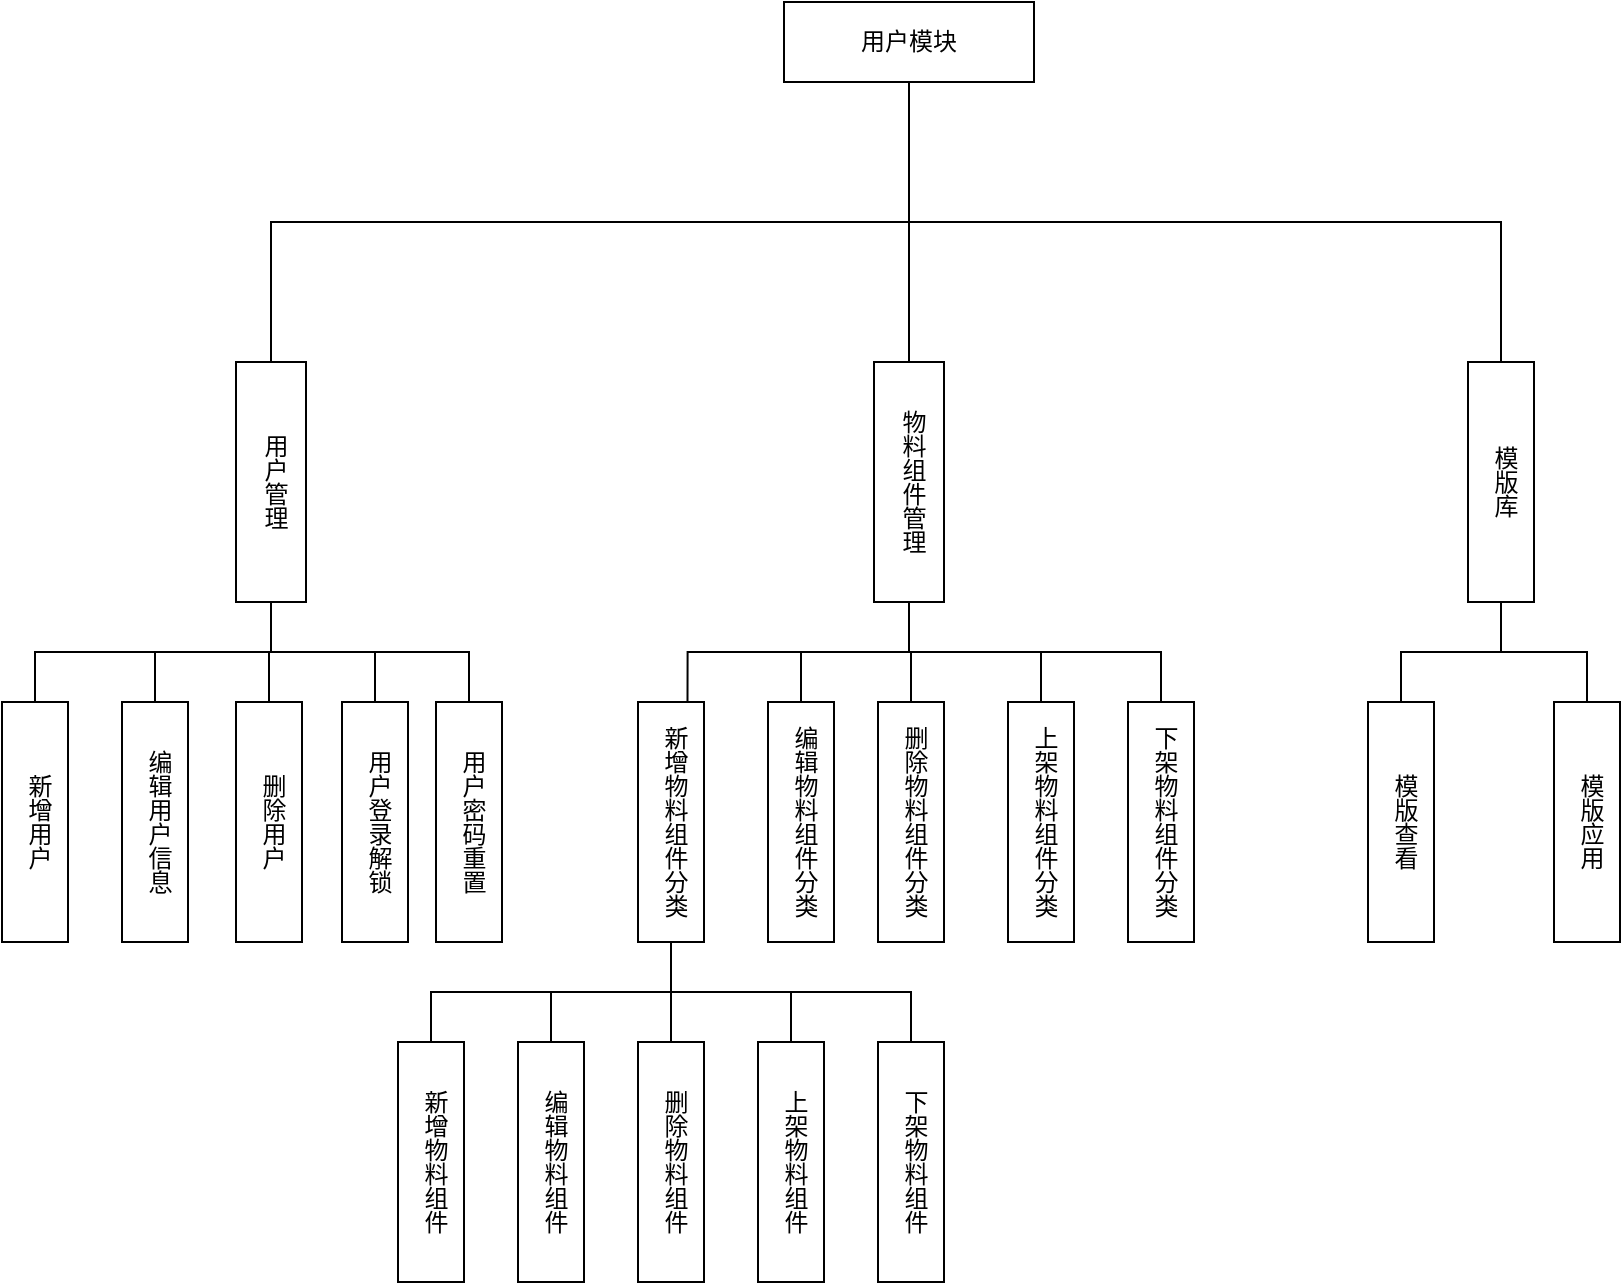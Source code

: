 <mxfile version="24.0.5" type="github">
  <diagram name="第 1 页" id="GacjE3XN_x0uH7swu14T">
    <mxGraphModel dx="2074" dy="3488" grid="1" gridSize="10" guides="1" tooltips="1" connect="1" arrows="1" fold="1" page="1" pageScale="1" pageWidth="827" pageHeight="1169" math="0" shadow="0">
      <root>
        <mxCell id="0" />
        <mxCell id="1" parent="0" />
        <mxCell id="slr-krBLTCAGhXhoKUXU-1" style="edgeStyle=orthogonalEdgeStyle;rounded=0;orthogonalLoop=1;jettySize=auto;html=1;exitX=0.5;exitY=1;exitDx=0;exitDy=0;entryX=0.5;entryY=0;entryDx=0;entryDy=0;endArrow=none;endFill=0;" edge="1" parent="1" source="slr-krBLTCAGhXhoKUXU-5" target="slr-krBLTCAGhXhoKUXU-10">
          <mxGeometry relative="1" as="geometry" />
        </mxCell>
        <mxCell id="slr-krBLTCAGhXhoKUXU-2" style="edgeStyle=orthogonalEdgeStyle;rounded=0;orthogonalLoop=1;jettySize=auto;html=1;exitX=0.5;exitY=1;exitDx=0;exitDy=0;entryX=0.5;entryY=0;entryDx=0;entryDy=0;endArrow=none;endFill=0;" edge="1" parent="1" source="slr-krBLTCAGhXhoKUXU-5" target="slr-krBLTCAGhXhoKUXU-16">
          <mxGeometry relative="1" as="geometry" />
        </mxCell>
        <mxCell id="slr-krBLTCAGhXhoKUXU-3" style="edgeStyle=orthogonalEdgeStyle;rounded=0;orthogonalLoop=1;jettySize=auto;html=1;exitX=0.5;exitY=1;exitDx=0;exitDy=0;entryX=0.5;entryY=0;entryDx=0;entryDy=0;endArrow=none;endFill=0;" edge="1" parent="1" source="slr-krBLTCAGhXhoKUXU-5" target="slr-krBLTCAGhXhoKUXU-19">
          <mxGeometry relative="1" as="geometry" />
        </mxCell>
        <mxCell id="slr-krBLTCAGhXhoKUXU-5" value="用户模块" style="rounded=0;whiteSpace=wrap;html=1;" vertex="1" parent="1">
          <mxGeometry x="601" y="-2010" width="125" height="40" as="geometry" />
        </mxCell>
        <mxCell id="slr-krBLTCAGhXhoKUXU-6" style="edgeStyle=orthogonalEdgeStyle;rounded=0;orthogonalLoop=1;jettySize=auto;html=1;exitX=0.5;exitY=1;exitDx=0;exitDy=0;entryX=0.5;entryY=0;entryDx=0;entryDy=0;endArrow=none;endFill=0;" edge="1" parent="1" source="slr-krBLTCAGhXhoKUXU-10" target="slr-krBLTCAGhXhoKUXU-27">
          <mxGeometry relative="1" as="geometry" />
        </mxCell>
        <mxCell id="slr-krBLTCAGhXhoKUXU-7" style="edgeStyle=orthogonalEdgeStyle;rounded=0;orthogonalLoop=1;jettySize=auto;html=1;exitX=0.5;exitY=1;exitDx=0;exitDy=0;entryX=0.5;entryY=0;entryDx=0;entryDy=0;endArrow=none;endFill=0;" edge="1" parent="1" source="slr-krBLTCAGhXhoKUXU-10" target="slr-krBLTCAGhXhoKUXU-28">
          <mxGeometry relative="1" as="geometry" />
        </mxCell>
        <mxCell id="slr-krBLTCAGhXhoKUXU-9" style="edgeStyle=orthogonalEdgeStyle;rounded=0;orthogonalLoop=1;jettySize=auto;html=1;exitX=0.5;exitY=1;exitDx=0;exitDy=0;entryX=0.5;entryY=0;entryDx=0;entryDy=0;endArrow=none;endFill=0;" edge="1" parent="1" source="slr-krBLTCAGhXhoKUXU-10" target="slr-krBLTCAGhXhoKUXU-30">
          <mxGeometry relative="1" as="geometry" />
        </mxCell>
        <mxCell id="slr-krBLTCAGhXhoKUXU-45" style="edgeStyle=orthogonalEdgeStyle;rounded=0;orthogonalLoop=1;jettySize=auto;html=1;exitX=0.5;exitY=1;exitDx=0;exitDy=0;entryX=0.5;entryY=0;entryDx=0;entryDy=0;endArrow=none;endFill=0;" edge="1" parent="1" source="slr-krBLTCAGhXhoKUXU-10" target="slr-krBLTCAGhXhoKUXU-29">
          <mxGeometry relative="1" as="geometry" />
        </mxCell>
        <mxCell id="slr-krBLTCAGhXhoKUXU-46" style="edgeStyle=orthogonalEdgeStyle;rounded=0;orthogonalLoop=1;jettySize=auto;html=1;exitX=0.5;exitY=1;exitDx=0;exitDy=0;entryX=0.5;entryY=0;entryDx=0;entryDy=0;endArrow=none;endFill=0;" edge="1" parent="1" source="slr-krBLTCAGhXhoKUXU-10" target="slr-krBLTCAGhXhoKUXU-44">
          <mxGeometry relative="1" as="geometry" />
        </mxCell>
        <mxCell id="slr-krBLTCAGhXhoKUXU-10" value="用户管理" style="rounded=0;whiteSpace=wrap;html=1;verticalAlign=middle;align=center;labelPosition=center;verticalLabelPosition=middle;textDirection=vertical-rl;" vertex="1" parent="1">
          <mxGeometry x="327" y="-1830" width="35" height="120" as="geometry" />
        </mxCell>
        <mxCell id="slr-krBLTCAGhXhoKUXU-11" style="edgeStyle=orthogonalEdgeStyle;rounded=0;orthogonalLoop=1;jettySize=auto;html=1;exitX=0.5;exitY=1;exitDx=0;exitDy=0;entryX=0.75;entryY=0;entryDx=0;entryDy=0;endArrow=none;endFill=0;" edge="1" parent="1" source="slr-krBLTCAGhXhoKUXU-16" target="slr-krBLTCAGhXhoKUXU-35">
          <mxGeometry relative="1" as="geometry" />
        </mxCell>
        <mxCell id="slr-krBLTCAGhXhoKUXU-12" style="edgeStyle=orthogonalEdgeStyle;rounded=0;orthogonalLoop=1;jettySize=auto;html=1;exitX=0.5;exitY=1;exitDx=0;exitDy=0;entryX=0.5;entryY=0;entryDx=0;entryDy=0;endArrow=none;endFill=0;" edge="1" parent="1" source="slr-krBLTCAGhXhoKUXU-16" target="slr-krBLTCAGhXhoKUXU-36">
          <mxGeometry relative="1" as="geometry" />
        </mxCell>
        <mxCell id="slr-krBLTCAGhXhoKUXU-13" style="edgeStyle=orthogonalEdgeStyle;rounded=0;orthogonalLoop=1;jettySize=auto;html=1;exitX=0.5;exitY=1;exitDx=0;exitDy=0;entryX=0.5;entryY=0;entryDx=0;entryDy=0;endArrow=none;endFill=0;" edge="1" parent="1" source="slr-krBLTCAGhXhoKUXU-16" target="slr-krBLTCAGhXhoKUXU-37">
          <mxGeometry relative="1" as="geometry" />
        </mxCell>
        <mxCell id="slr-krBLTCAGhXhoKUXU-14" style="edgeStyle=orthogonalEdgeStyle;rounded=0;orthogonalLoop=1;jettySize=auto;html=1;exitX=0.5;exitY=1;exitDx=0;exitDy=0;entryX=0.5;entryY=0;entryDx=0;entryDy=0;endArrow=none;endFill=0;" edge="1" parent="1" source="slr-krBLTCAGhXhoKUXU-16" target="slr-krBLTCAGhXhoKUXU-38">
          <mxGeometry relative="1" as="geometry" />
        </mxCell>
        <mxCell id="slr-krBLTCAGhXhoKUXU-15" style="edgeStyle=orthogonalEdgeStyle;rounded=0;orthogonalLoop=1;jettySize=auto;html=1;exitX=0.5;exitY=1;exitDx=0;exitDy=0;entryX=0.5;entryY=0;entryDx=0;entryDy=0;endArrow=none;endFill=0;" edge="1" parent="1" source="slr-krBLTCAGhXhoKUXU-16" target="slr-krBLTCAGhXhoKUXU-39">
          <mxGeometry relative="1" as="geometry" />
        </mxCell>
        <mxCell id="slr-krBLTCAGhXhoKUXU-16" value="物料组件管理" style="rounded=0;whiteSpace=wrap;html=1;verticalAlign=middle;align=center;labelPosition=center;verticalLabelPosition=middle;textDirection=vertical-rl;strokeWidth=1;" vertex="1" parent="1">
          <mxGeometry x="646" y="-1830" width="35" height="120" as="geometry" />
        </mxCell>
        <mxCell id="slr-krBLTCAGhXhoKUXU-17" style="edgeStyle=orthogonalEdgeStyle;rounded=0;orthogonalLoop=1;jettySize=auto;html=1;exitX=0.5;exitY=1;exitDx=0;exitDy=0;endArrow=none;endFill=0;" edge="1" parent="1" source="slr-krBLTCAGhXhoKUXU-19" target="slr-krBLTCAGhXhoKUXU-42">
          <mxGeometry relative="1" as="geometry" />
        </mxCell>
        <mxCell id="slr-krBLTCAGhXhoKUXU-18" style="edgeStyle=orthogonalEdgeStyle;rounded=0;orthogonalLoop=1;jettySize=auto;html=1;exitX=0.5;exitY=1;exitDx=0;exitDy=0;entryX=0.5;entryY=0;entryDx=0;entryDy=0;endArrow=none;endFill=0;" edge="1" parent="1" source="slr-krBLTCAGhXhoKUXU-19" target="slr-krBLTCAGhXhoKUXU-43">
          <mxGeometry relative="1" as="geometry" />
        </mxCell>
        <mxCell id="slr-krBLTCAGhXhoKUXU-19" value="模版库" style="rounded=0;whiteSpace=wrap;html=1;verticalAlign=middle;align=center;labelPosition=center;verticalLabelPosition=middle;textDirection=vertical-rl;spacing=0;" vertex="1" parent="1">
          <mxGeometry x="943" y="-1830" width="33" height="120" as="geometry" />
        </mxCell>
        <mxCell id="slr-krBLTCAGhXhoKUXU-27" value="新增用户" style="rounded=0;whiteSpace=wrap;html=1;verticalAlign=middle;align=center;labelPosition=center;verticalLabelPosition=middle;textDirection=vertical-rl;spacing=0;" vertex="1" parent="1">
          <mxGeometry x="210" y="-1660" width="33" height="120" as="geometry" />
        </mxCell>
        <mxCell id="slr-krBLTCAGhXhoKUXU-28" value="编辑用户信息" style="rounded=0;whiteSpace=wrap;html=1;verticalAlign=middle;align=center;labelPosition=center;verticalLabelPosition=middle;textDirection=vertical-rl;spacing=0;" vertex="1" parent="1">
          <mxGeometry x="270" y="-1660" width="33" height="120" as="geometry" />
        </mxCell>
        <mxCell id="slr-krBLTCAGhXhoKUXU-29" value="删除用户" style="rounded=0;whiteSpace=wrap;html=1;verticalAlign=middle;align=center;labelPosition=center;verticalLabelPosition=middle;textDirection=vertical-rl;spacing=0;" vertex="1" parent="1">
          <mxGeometry x="327" y="-1660" width="33" height="120" as="geometry" />
        </mxCell>
        <mxCell id="slr-krBLTCAGhXhoKUXU-30" value="用户登录解锁" style="rounded=0;whiteSpace=wrap;html=1;verticalAlign=middle;align=center;labelPosition=center;verticalLabelPosition=middle;textDirection=vertical-rl;spacing=0;" vertex="1" parent="1">
          <mxGeometry x="380" y="-1660" width="33" height="120" as="geometry" />
        </mxCell>
        <mxCell id="slr-krBLTCAGhXhoKUXU-33" style="edgeStyle=orthogonalEdgeStyle;rounded=0;orthogonalLoop=1;jettySize=auto;html=1;exitX=0.5;exitY=1;exitDx=0;exitDy=0;entryX=0.5;entryY=0;entryDx=0;entryDy=0;endArrow=none;endFill=0;" edge="1" parent="1" source="slr-krBLTCAGhXhoKUXU-35" target="slr-krBLTCAGhXhoKUXU-40">
          <mxGeometry relative="1" as="geometry" />
        </mxCell>
        <mxCell id="slr-krBLTCAGhXhoKUXU-34" style="edgeStyle=orthogonalEdgeStyle;rounded=0;orthogonalLoop=1;jettySize=auto;html=1;exitX=0.5;exitY=1;exitDx=0;exitDy=0;entryX=0.5;entryY=0;entryDx=0;entryDy=0;endArrow=none;endFill=0;" edge="1" parent="1" source="slr-krBLTCAGhXhoKUXU-35" target="slr-krBLTCAGhXhoKUXU-41">
          <mxGeometry relative="1" as="geometry" />
        </mxCell>
        <mxCell id="slr-krBLTCAGhXhoKUXU-50" style="edgeStyle=orthogonalEdgeStyle;rounded=0;orthogonalLoop=1;jettySize=auto;html=1;exitX=0.5;exitY=1;exitDx=0;exitDy=0;entryX=0.5;entryY=0;entryDx=0;entryDy=0;endArrow=none;endFill=0;" edge="1" parent="1" source="slr-krBLTCAGhXhoKUXU-35" target="slr-krBLTCAGhXhoKUXU-47">
          <mxGeometry relative="1" as="geometry" />
        </mxCell>
        <mxCell id="slr-krBLTCAGhXhoKUXU-51" style="edgeStyle=orthogonalEdgeStyle;rounded=0;orthogonalLoop=1;jettySize=auto;html=1;exitX=0.5;exitY=1;exitDx=0;exitDy=0;entryX=0.5;entryY=0;entryDx=0;entryDy=0;endArrow=none;endFill=0;" edge="1" parent="1" source="slr-krBLTCAGhXhoKUXU-35" target="slr-krBLTCAGhXhoKUXU-48">
          <mxGeometry relative="1" as="geometry" />
        </mxCell>
        <mxCell id="slr-krBLTCAGhXhoKUXU-52" style="edgeStyle=orthogonalEdgeStyle;rounded=0;orthogonalLoop=1;jettySize=auto;html=1;exitX=0.5;exitY=1;exitDx=0;exitDy=0;entryX=0.5;entryY=0;entryDx=0;entryDy=0;endArrow=none;endFill=0;" edge="1" parent="1" source="slr-krBLTCAGhXhoKUXU-35" target="slr-krBLTCAGhXhoKUXU-49">
          <mxGeometry relative="1" as="geometry" />
        </mxCell>
        <mxCell id="slr-krBLTCAGhXhoKUXU-35" value="新增物料组件分类" style="rounded=0;whiteSpace=wrap;html=1;verticalAlign=middle;align=center;labelPosition=center;verticalLabelPosition=middle;textDirection=vertical-rl;spacing=0;" vertex="1" parent="1">
          <mxGeometry x="528" y="-1660" width="33" height="120" as="geometry" />
        </mxCell>
        <mxCell id="slr-krBLTCAGhXhoKUXU-36" value="编辑物料组件分类" style="rounded=0;whiteSpace=wrap;html=1;verticalAlign=middle;align=center;labelPosition=center;verticalLabelPosition=middle;textDirection=vertical-rl;spacing=0;" vertex="1" parent="1">
          <mxGeometry x="593" y="-1660" width="33" height="120" as="geometry" />
        </mxCell>
        <mxCell id="slr-krBLTCAGhXhoKUXU-37" value="删除物料组件分类" style="rounded=0;whiteSpace=wrap;html=1;verticalAlign=middle;align=center;labelPosition=center;verticalLabelPosition=middle;textDirection=vertical-rl;spacing=0;" vertex="1" parent="1">
          <mxGeometry x="648" y="-1660" width="33" height="120" as="geometry" />
        </mxCell>
        <mxCell id="slr-krBLTCAGhXhoKUXU-38" value="上架物料组件分类" style="rounded=0;whiteSpace=wrap;html=1;verticalAlign=middle;align=center;labelPosition=center;verticalLabelPosition=middle;textDirection=vertical-rl;spacing=0;" vertex="1" parent="1">
          <mxGeometry x="713" y="-1660" width="33" height="120" as="geometry" />
        </mxCell>
        <mxCell id="slr-krBLTCAGhXhoKUXU-39" value="下架物料组件分类" style="rounded=0;whiteSpace=wrap;html=1;verticalAlign=middle;align=center;labelPosition=center;verticalLabelPosition=middle;textDirection=vertical-rl;spacing=0;" vertex="1" parent="1">
          <mxGeometry x="773" y="-1660" width="33" height="120" as="geometry" />
        </mxCell>
        <mxCell id="slr-krBLTCAGhXhoKUXU-40" value="新增物料组件" style="rounded=0;whiteSpace=wrap;html=1;verticalAlign=middle;align=center;labelPosition=center;verticalLabelPosition=middle;textDirection=vertical-rl;spacing=0;" vertex="1" parent="1">
          <mxGeometry x="408" y="-1490" width="33" height="120" as="geometry" />
        </mxCell>
        <mxCell id="slr-krBLTCAGhXhoKUXU-41" value="编辑物料组件" style="rounded=0;whiteSpace=wrap;html=1;verticalAlign=middle;align=center;labelPosition=center;verticalLabelPosition=middle;textDirection=vertical-rl;spacing=0;" vertex="1" parent="1">
          <mxGeometry x="468" y="-1490" width="33" height="120" as="geometry" />
        </mxCell>
        <mxCell id="slr-krBLTCAGhXhoKUXU-42" value="模版查看" style="rounded=0;whiteSpace=wrap;html=1;verticalAlign=middle;align=center;labelPosition=center;verticalLabelPosition=middle;textDirection=vertical-rl;spacing=0;" vertex="1" parent="1">
          <mxGeometry x="893" y="-1660" width="33" height="120" as="geometry" />
        </mxCell>
        <mxCell id="slr-krBLTCAGhXhoKUXU-43" value="模版应用" style="rounded=0;whiteSpace=wrap;html=1;verticalAlign=middle;align=center;labelPosition=center;verticalLabelPosition=middle;textDirection=vertical-rl;spacing=0;" vertex="1" parent="1">
          <mxGeometry x="986" y="-1660" width="33" height="120" as="geometry" />
        </mxCell>
        <mxCell id="slr-krBLTCAGhXhoKUXU-44" value="用户密码重置" style="rounded=0;whiteSpace=wrap;html=1;verticalAlign=middle;align=center;labelPosition=center;verticalLabelPosition=middle;textDirection=vertical-rl;spacing=0;" vertex="1" parent="1">
          <mxGeometry x="427" y="-1660" width="33" height="120" as="geometry" />
        </mxCell>
        <mxCell id="slr-krBLTCAGhXhoKUXU-47" value="删除物料组件" style="rounded=0;whiteSpace=wrap;html=1;verticalAlign=middle;align=center;labelPosition=center;verticalLabelPosition=middle;textDirection=vertical-rl;spacing=0;" vertex="1" parent="1">
          <mxGeometry x="528" y="-1490" width="33" height="120" as="geometry" />
        </mxCell>
        <mxCell id="slr-krBLTCAGhXhoKUXU-48" value="上架物料组件" style="rounded=0;whiteSpace=wrap;html=1;verticalAlign=middle;align=center;labelPosition=center;verticalLabelPosition=middle;textDirection=vertical-rl;spacing=0;" vertex="1" parent="1">
          <mxGeometry x="588" y="-1490" width="33" height="120" as="geometry" />
        </mxCell>
        <mxCell id="slr-krBLTCAGhXhoKUXU-49" value="下架物料组件" style="rounded=0;whiteSpace=wrap;html=1;verticalAlign=middle;align=center;labelPosition=center;verticalLabelPosition=middle;textDirection=vertical-rl;spacing=0;" vertex="1" parent="1">
          <mxGeometry x="648" y="-1490" width="33" height="120" as="geometry" />
        </mxCell>
      </root>
    </mxGraphModel>
  </diagram>
</mxfile>
